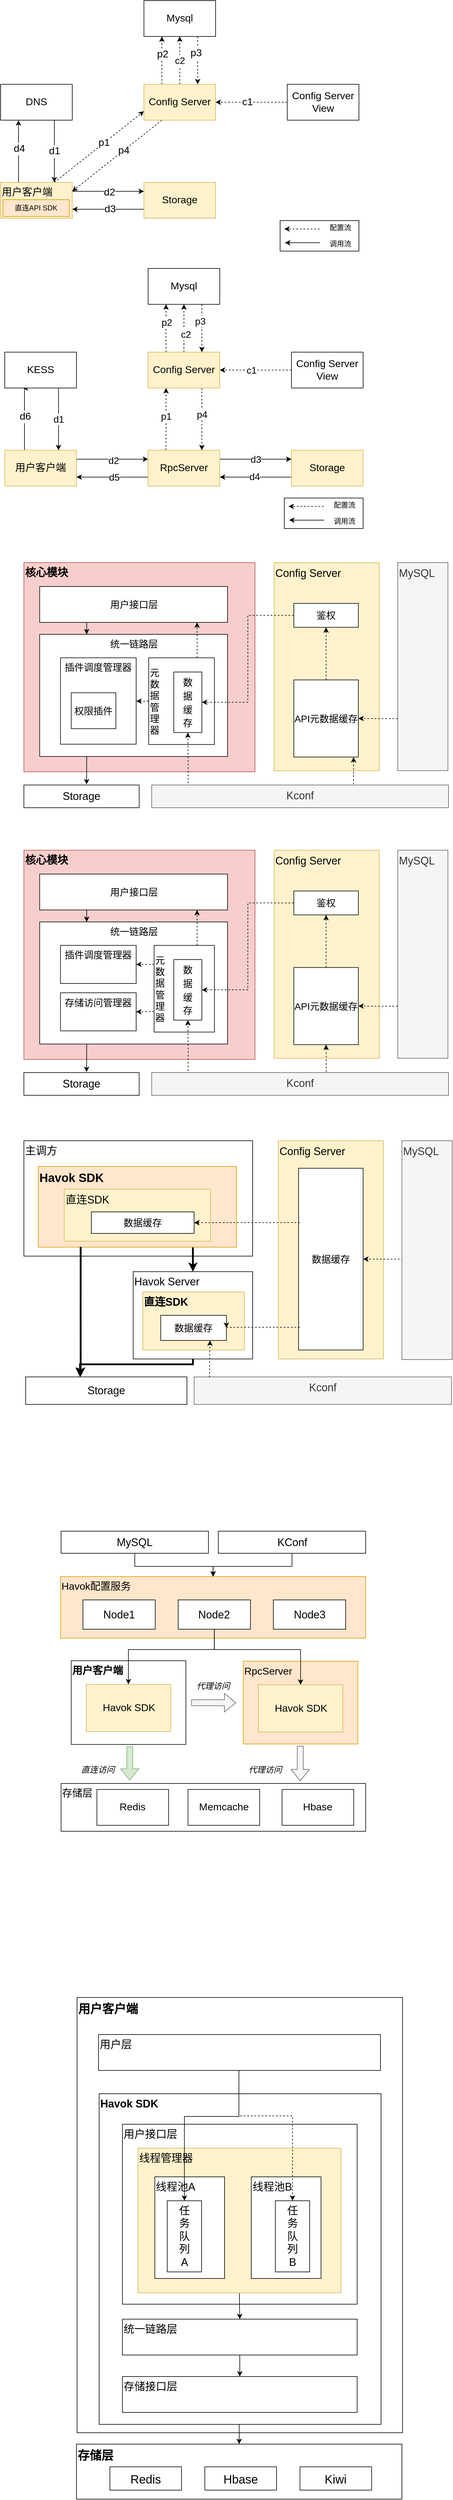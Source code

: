 <mxfile version="17.4.6" type="github">
  <diagram id="6a731a19-8d31-9384-78a2-239565b7b9f0" name="Page-1">
    <mxGraphModel dx="1527" dy="905" grid="0" gridSize="10" guides="1" tooltips="1" connect="1" arrows="1" fold="1" page="1" pageScale="1" pageWidth="1169" pageHeight="827" background="none" math="0" shadow="0">
      <root>
        <mxCell id="0" />
        <mxCell id="1" parent="0" />
        <mxCell id="6o36U2D6VR-3sPyrgqZQ-185" value="用户客户端" style="rounded=0;whiteSpace=wrap;html=1;fontSize=20;verticalAlign=top;fontStyle=1;align=left;" vertex="1" parent="1">
          <mxGeometry x="134" y="3347" width="545" height="728" as="geometry" />
        </mxCell>
        <mxCell id="6o36U2D6VR-3sPyrgqZQ-184" style="edgeStyle=orthogonalEdgeStyle;rounded=0;orthogonalLoop=1;jettySize=auto;html=1;exitX=0.5;exitY=1;exitDx=0;exitDy=0;entryX=0.5;entryY=0;entryDx=0;entryDy=0;fontSize=18;strokeWidth=1;" edge="1" parent="1" source="6o36U2D6VR-3sPyrgqZQ-182" target="6o36U2D6VR-3sPyrgqZQ-183">
          <mxGeometry relative="1" as="geometry" />
        </mxCell>
        <mxCell id="6o36U2D6VR-3sPyrgqZQ-182" value="&lt;b&gt;Havok SDK&lt;/b&gt;" style="rounded=0;whiteSpace=wrap;html=1;fontSize=18;verticalAlign=top;align=left;" vertex="1" parent="1">
          <mxGeometry x="171" y="3508" width="472" height="553" as="geometry" />
        </mxCell>
        <mxCell id="6o36U2D6VR-3sPyrgqZQ-162" value="用户接口层" style="rounded=0;whiteSpace=wrap;html=1;fontSize=18;verticalAlign=top;align=left;" vertex="1" parent="1">
          <mxGeometry x="210" y="3559" width="393" height="301" as="geometry" />
        </mxCell>
        <mxCell id="6o36U2D6VR-3sPyrgqZQ-83" value="主调方" style="rounded=0;whiteSpace=wrap;html=1;fontSize=18;align=left;verticalAlign=top;" vertex="1" parent="1">
          <mxGeometry x="45" y="1914" width="383" height="193" as="geometry" />
        </mxCell>
        <mxCell id="ny1TaBV2R8IBMffitDcm-5" value="" style="rounded=0;whiteSpace=wrap;html=1;" parent="1" vertex="1">
          <mxGeometry x="481" y="839" width="132" height="51" as="geometry" />
        </mxCell>
        <mxCell id="wBIS5orwxucfIh2n_rTm-1786" style="edgeStyle=orthogonalEdgeStyle;rounded=0;orthogonalLoop=1;jettySize=auto;html=1;exitX=0.25;exitY=0;exitDx=0;exitDy=0;entryX=0.25;entryY=1;entryDx=0;entryDy=0;fontSize=17;" parent="1" source="wBIS5orwxucfIh2n_rTm-1779" target="wBIS5orwxucfIh2n_rTm-1780" edge="1">
          <mxGeometry relative="1" as="geometry" />
        </mxCell>
        <mxCell id="wBIS5orwxucfIh2n_rTm-1798" value="d4" style="edgeLabel;html=1;align=center;verticalAlign=middle;resizable=0;points=[];fontSize=17;" parent="wBIS5orwxucfIh2n_rTm-1786" vertex="1" connectable="0">
          <mxGeometry x="0.077" y="-1" relative="1" as="geometry">
            <mxPoint as="offset" />
          </mxGeometry>
        </mxCell>
        <mxCell id="wBIS5orwxucfIh2n_rTm-1788" style="edgeStyle=orthogonalEdgeStyle;rounded=0;orthogonalLoop=1;jettySize=auto;html=1;exitX=1;exitY=0.25;exitDx=0;exitDy=0;entryX=0;entryY=0.25;entryDx=0;entryDy=0;fontSize=17;" parent="1" source="wBIS5orwxucfIh2n_rTm-1779" target="wBIS5orwxucfIh2n_rTm-1782" edge="1">
          <mxGeometry relative="1" as="geometry" />
        </mxCell>
        <mxCell id="wBIS5orwxucfIh2n_rTm-1804" value="d2" style="edgeLabel;html=1;align=center;verticalAlign=middle;resizable=0;points=[];fontSize=17;" parent="wBIS5orwxucfIh2n_rTm-1788" vertex="1" connectable="0">
          <mxGeometry x="0.033" y="-2" relative="1" as="geometry">
            <mxPoint as="offset" />
          </mxGeometry>
        </mxCell>
        <mxCell id="wBIS5orwxucfIh2n_rTm-1790" style="rounded=0;orthogonalLoop=1;jettySize=auto;html=1;exitX=0.75;exitY=0;exitDx=0;exitDy=0;entryX=0;entryY=0.75;entryDx=0;entryDy=0;fontSize=17;dashed=1;" parent="1" source="wBIS5orwxucfIh2n_rTm-1779" target="wBIS5orwxucfIh2n_rTm-1781" edge="1">
          <mxGeometry relative="1" as="geometry" />
        </mxCell>
        <mxCell id="wBIS5orwxucfIh2n_rTm-1799" value="p1" style="edgeLabel;html=1;align=center;verticalAlign=middle;resizable=0;points=[];fontSize=17;" parent="wBIS5orwxucfIh2n_rTm-1790" vertex="1" connectable="0">
          <mxGeometry x="0.108" relative="1" as="geometry">
            <mxPoint as="offset" />
          </mxGeometry>
        </mxCell>
        <mxCell id="wBIS5orwxucfIh2n_rTm-1779" value="用户客户端" style="rounded=0;whiteSpace=wrap;html=1;fontSize=17;fillColor=#fff2cc;strokeColor=#d6b656;verticalAlign=top;align=left;" parent="1" vertex="1">
          <mxGeometry x="6" y="311" width="120" height="60" as="geometry" />
        </mxCell>
        <mxCell id="wBIS5orwxucfIh2n_rTm-1793" value="d1" style="edgeStyle=none;rounded=0;orthogonalLoop=1;jettySize=auto;html=1;exitX=0.75;exitY=1;exitDx=0;exitDy=0;entryX=0.75;entryY=0;entryDx=0;entryDy=0;fontSize=17;" parent="1" source="wBIS5orwxucfIh2n_rTm-1780" target="wBIS5orwxucfIh2n_rTm-1779" edge="1">
          <mxGeometry relative="1" as="geometry" />
        </mxCell>
        <mxCell id="wBIS5orwxucfIh2n_rTm-1780" value="DNS" style="rounded=0;whiteSpace=wrap;html=1;fontSize=17;" parent="1" vertex="1">
          <mxGeometry x="6" y="147" width="120" height="60" as="geometry" />
        </mxCell>
        <mxCell id="wBIS5orwxucfIh2n_rTm-1791" style="edgeStyle=none;rounded=0;orthogonalLoop=1;jettySize=auto;html=1;exitX=0.25;exitY=1;exitDx=0;exitDy=0;entryX=1;entryY=0.25;entryDx=0;entryDy=0;fontSize=17;dashed=1;" parent="1" source="wBIS5orwxucfIh2n_rTm-1781" target="wBIS5orwxucfIh2n_rTm-1779" edge="1">
          <mxGeometry relative="1" as="geometry" />
        </mxCell>
        <mxCell id="wBIS5orwxucfIh2n_rTm-1803" value="p4" style="edgeLabel;html=1;align=center;verticalAlign=middle;resizable=0;points=[];fontSize=17;" parent="wBIS5orwxucfIh2n_rTm-1791" vertex="1" connectable="0">
          <mxGeometry x="-0.137" relative="1" as="geometry">
            <mxPoint y="-1" as="offset" />
          </mxGeometry>
        </mxCell>
        <mxCell id="wBIS5orwxucfIh2n_rTm-1794" style="edgeStyle=none;rounded=0;orthogonalLoop=1;jettySize=auto;html=1;exitX=0.25;exitY=0;exitDx=0;exitDy=0;entryX=0.25;entryY=1;entryDx=0;entryDy=0;fontSize=17;dashed=1;" parent="1" source="wBIS5orwxucfIh2n_rTm-1781" target="wBIS5orwxucfIh2n_rTm-1784" edge="1">
          <mxGeometry relative="1" as="geometry" />
        </mxCell>
        <mxCell id="wBIS5orwxucfIh2n_rTm-1801" value="p2" style="edgeLabel;html=1;align=center;verticalAlign=middle;resizable=0;points=[];fontSize=17;" parent="wBIS5orwxucfIh2n_rTm-1794" vertex="1" connectable="0">
          <mxGeometry x="0.25" y="-1" relative="1" as="geometry">
            <mxPoint as="offset" />
          </mxGeometry>
        </mxCell>
        <mxCell id="ny1TaBV2R8IBMffitDcm-15" value="c2" style="edgeStyle=orthogonalEdgeStyle;rounded=0;orthogonalLoop=1;jettySize=auto;html=1;entryX=0.5;entryY=1;entryDx=0;entryDy=0;dashed=1;fontSize=16;strokeColor=#000000;" parent="1" source="wBIS5orwxucfIh2n_rTm-1781" target="wBIS5orwxucfIh2n_rTm-1784" edge="1">
          <mxGeometry relative="1" as="geometry">
            <Array as="points">
              <mxPoint x="306" y="99" />
              <mxPoint x="306" y="99" />
            </Array>
          </mxGeometry>
        </mxCell>
        <mxCell id="wBIS5orwxucfIh2n_rTm-1781" value="Config Server" style="rounded=0;whiteSpace=wrap;html=1;fontSize=17;fillColor=#fff2cc;strokeColor=#d6b656;" parent="1" vertex="1">
          <mxGeometry x="246" y="147" width="120" height="60" as="geometry" />
        </mxCell>
        <mxCell id="wBIS5orwxucfIh2n_rTm-1789" style="edgeStyle=orthogonalEdgeStyle;rounded=0;orthogonalLoop=1;jettySize=auto;html=1;exitX=0;exitY=0.75;exitDx=0;exitDy=0;entryX=1;entryY=0.75;entryDx=0;entryDy=0;fontSize=17;" parent="1" source="wBIS5orwxucfIh2n_rTm-1782" target="wBIS5orwxucfIh2n_rTm-1779" edge="1">
          <mxGeometry relative="1" as="geometry" />
        </mxCell>
        <mxCell id="wBIS5orwxucfIh2n_rTm-1805" value="d3" style="edgeLabel;html=1;align=center;verticalAlign=middle;resizable=0;points=[];fontSize=17;" parent="wBIS5orwxucfIh2n_rTm-1789" vertex="1" connectable="0">
          <mxGeometry x="-0.05" relative="1" as="geometry">
            <mxPoint as="offset" />
          </mxGeometry>
        </mxCell>
        <mxCell id="wBIS5orwxucfIh2n_rTm-1782" value="Storage" style="rounded=0;whiteSpace=wrap;html=1;fontSize=17;fillColor=#fff2cc;strokeColor=#d6b656;" parent="1" vertex="1">
          <mxGeometry x="246" y="311" width="120" height="60" as="geometry" />
        </mxCell>
        <mxCell id="wBIS5orwxucfIh2n_rTm-1797" style="edgeStyle=none;rounded=0;orthogonalLoop=1;jettySize=auto;html=1;exitX=0;exitY=0.5;exitDx=0;exitDy=0;entryX=1;entryY=0.5;entryDx=0;entryDy=0;fontSize=17;dashed=1;" parent="1" source="wBIS5orwxucfIh2n_rTm-1783" target="wBIS5orwxucfIh2n_rTm-1781" edge="1">
          <mxGeometry relative="1" as="geometry" />
        </mxCell>
        <mxCell id="wBIS5orwxucfIh2n_rTm-1807" value="c1" style="edgeLabel;html=1;align=center;verticalAlign=middle;resizable=0;points=[];fontSize=17;" parent="wBIS5orwxucfIh2n_rTm-1797" vertex="1" connectable="0">
          <mxGeometry x="0.117" relative="1" as="geometry">
            <mxPoint as="offset" />
          </mxGeometry>
        </mxCell>
        <mxCell id="wBIS5orwxucfIh2n_rTm-1783" value="Config Server View" style="rounded=0;whiteSpace=wrap;html=1;fontSize=17;" parent="1" vertex="1">
          <mxGeometry x="486" y="147" width="120" height="60" as="geometry" />
        </mxCell>
        <mxCell id="wBIS5orwxucfIh2n_rTm-1795" style="edgeStyle=none;rounded=0;orthogonalLoop=1;jettySize=auto;html=1;exitX=0.75;exitY=1;exitDx=0;exitDy=0;entryX=0.75;entryY=0;entryDx=0;entryDy=0;fontSize=17;dashed=1;" parent="1" source="wBIS5orwxucfIh2n_rTm-1784" target="wBIS5orwxucfIh2n_rTm-1781" edge="1">
          <mxGeometry relative="1" as="geometry" />
        </mxCell>
        <mxCell id="wBIS5orwxucfIh2n_rTm-1802" value="p3" style="edgeLabel;html=1;align=center;verticalAlign=middle;resizable=0;points=[];fontSize=17;" parent="wBIS5orwxucfIh2n_rTm-1795" vertex="1" connectable="0">
          <mxGeometry x="-0.3" y="-3" relative="1" as="geometry">
            <mxPoint as="offset" />
          </mxGeometry>
        </mxCell>
        <mxCell id="wBIS5orwxucfIh2n_rTm-1784" value="Mysql" style="rounded=0;whiteSpace=wrap;html=1;fontSize=17;" parent="1" vertex="1">
          <mxGeometry x="246" y="7" width="120" height="60" as="geometry" />
        </mxCell>
        <mxCell id="wBIS5orwxucfIh2n_rTm-1808" style="edgeStyle=orthogonalEdgeStyle;rounded=0;orthogonalLoop=1;jettySize=auto;html=1;exitX=0.25;exitY=0;exitDx=0;exitDy=0;entryX=0.25;entryY=1;entryDx=0;entryDy=0;fontSize=17;" parent="1" source="wBIS5orwxucfIh2n_rTm-1814" target="wBIS5orwxucfIh2n_rTm-1816" edge="1">
          <mxGeometry relative="1" as="geometry">
            <Array as="points">
              <mxPoint x="46" y="759" />
              <mxPoint x="46" y="655" />
            </Array>
          </mxGeometry>
        </mxCell>
        <mxCell id="wBIS5orwxucfIh2n_rTm-1809" value="d6" style="edgeLabel;html=1;align=center;verticalAlign=middle;resizable=0;points=[];fontSize=17;" parent="wBIS5orwxucfIh2n_rTm-1808" vertex="1" connectable="0">
          <mxGeometry x="0.077" y="-1" relative="1" as="geometry">
            <mxPoint as="offset" />
          </mxGeometry>
        </mxCell>
        <mxCell id="wBIS5orwxucfIh2n_rTm-1810" style="edgeStyle=orthogonalEdgeStyle;rounded=0;orthogonalLoop=1;jettySize=auto;html=1;exitX=1;exitY=0.25;exitDx=0;exitDy=0;entryX=0;entryY=0.25;entryDx=0;entryDy=0;fontSize=17;" parent="1" source="wBIS5orwxucfIh2n_rTm-1814" target="wBIS5orwxucfIh2n_rTm-1824" edge="1">
          <mxGeometry relative="1" as="geometry" />
        </mxCell>
        <mxCell id="wBIS5orwxucfIh2n_rTm-1811" value="d2" style="edgeLabel;html=1;align=center;verticalAlign=middle;resizable=0;points=[];fontSize=16;" parent="wBIS5orwxucfIh2n_rTm-1810" vertex="1" connectable="0">
          <mxGeometry x="0.033" y="-2" relative="1" as="geometry">
            <mxPoint as="offset" />
          </mxGeometry>
        </mxCell>
        <mxCell id="wBIS5orwxucfIh2n_rTm-1812" style="rounded=0;orthogonalLoop=1;jettySize=auto;html=1;exitX=0.25;exitY=0;exitDx=0;exitDy=0;entryX=0.25;entryY=1;entryDx=0;entryDy=0;fontSize=17;dashed=1;" parent="1" source="wBIS5orwxucfIh2n_rTm-1824" target="wBIS5orwxucfIh2n_rTm-1821" edge="1">
          <mxGeometry relative="1" as="geometry" />
        </mxCell>
        <mxCell id="wBIS5orwxucfIh2n_rTm-1813" value="p1" style="edgeLabel;html=1;align=center;verticalAlign=middle;resizable=0;points=[];fontSize=16;" parent="wBIS5orwxucfIh2n_rTm-1812" vertex="1" connectable="0">
          <mxGeometry x="0.108" relative="1" as="geometry">
            <mxPoint as="offset" />
          </mxGeometry>
        </mxCell>
        <mxCell id="wBIS5orwxucfIh2n_rTm-1814" value="用户客户端" style="rounded=0;whiteSpace=wrap;html=1;fontSize=17;fillColor=#fff2cc;strokeColor=#d6b656;" parent="1" vertex="1">
          <mxGeometry x="13" y="759" width="120" height="60" as="geometry" />
        </mxCell>
        <mxCell id="wBIS5orwxucfIh2n_rTm-1815" value="d1" style="edgeStyle=none;rounded=0;orthogonalLoop=1;jettySize=auto;html=1;exitX=0.75;exitY=1;exitDx=0;exitDy=0;entryX=0.75;entryY=0;entryDx=0;entryDy=0;fontSize=16;" parent="1" source="wBIS5orwxucfIh2n_rTm-1816" target="wBIS5orwxucfIh2n_rTm-1814" edge="1">
          <mxGeometry relative="1" as="geometry" />
        </mxCell>
        <mxCell id="wBIS5orwxucfIh2n_rTm-1816" value="KESS" style="rounded=0;whiteSpace=wrap;html=1;fontSize=17;" parent="1" vertex="1">
          <mxGeometry x="13" y="595" width="120" height="60" as="geometry" />
        </mxCell>
        <mxCell id="wBIS5orwxucfIh2n_rTm-1817" style="edgeStyle=none;rounded=0;orthogonalLoop=1;jettySize=auto;html=1;exitX=0.75;exitY=1;exitDx=0;exitDy=0;entryX=0.75;entryY=0;entryDx=0;entryDy=0;fontSize=17;dashed=1;" parent="1" source="wBIS5orwxucfIh2n_rTm-1821" target="wBIS5orwxucfIh2n_rTm-1824" edge="1">
          <mxGeometry relative="1" as="geometry" />
        </mxCell>
        <mxCell id="wBIS5orwxucfIh2n_rTm-1818" value="p4" style="edgeLabel;html=1;align=center;verticalAlign=middle;resizable=0;points=[];fontSize=16;" parent="wBIS5orwxucfIh2n_rTm-1817" vertex="1" connectable="0">
          <mxGeometry x="-0.137" relative="1" as="geometry">
            <mxPoint y="-1" as="offset" />
          </mxGeometry>
        </mxCell>
        <mxCell id="wBIS5orwxucfIh2n_rTm-1819" style="edgeStyle=none;rounded=0;orthogonalLoop=1;jettySize=auto;html=1;exitX=0.25;exitY=0;exitDx=0;exitDy=0;entryX=0.25;entryY=1;entryDx=0;entryDy=0;fontSize=17;fillColor=#0050ef;strokeColor=#000000;dashed=1;" parent="1" source="wBIS5orwxucfIh2n_rTm-1821" target="wBIS5orwxucfIh2n_rTm-1830" edge="1">
          <mxGeometry relative="1" as="geometry" />
        </mxCell>
        <mxCell id="wBIS5orwxucfIh2n_rTm-1820" value="p2" style="edgeLabel;html=1;align=center;verticalAlign=middle;resizable=0;points=[];fontSize=16;" parent="wBIS5orwxucfIh2n_rTm-1819" vertex="1" connectable="0">
          <mxGeometry x="0.25" y="-1" relative="1" as="geometry">
            <mxPoint as="offset" />
          </mxGeometry>
        </mxCell>
        <mxCell id="ny1TaBV2R8IBMffitDcm-13" style="edgeStyle=orthogonalEdgeStyle;rounded=0;orthogonalLoop=1;jettySize=auto;html=1;entryX=0.5;entryY=1;entryDx=0;entryDy=0;dashed=1;fontSize=16;strokeColor=#000000;" parent="1" source="wBIS5orwxucfIh2n_rTm-1821" target="wBIS5orwxucfIh2n_rTm-1830" edge="1">
          <mxGeometry relative="1" as="geometry" />
        </mxCell>
        <mxCell id="ny1TaBV2R8IBMffitDcm-14" value="c2" style="edgeLabel;html=1;align=center;verticalAlign=middle;resizable=0;points=[];fontSize=16;" parent="ny1TaBV2R8IBMffitDcm-13" vertex="1" connectable="0">
          <mxGeometry x="-0.212" y="-3" relative="1" as="geometry">
            <mxPoint y="1" as="offset" />
          </mxGeometry>
        </mxCell>
        <mxCell id="wBIS5orwxucfIh2n_rTm-1821" value="Config Server" style="rounded=0;whiteSpace=wrap;html=1;fontSize=17;fillColor=#fff2cc;strokeColor=#d6b656;" parent="1" vertex="1">
          <mxGeometry x="253" y="595" width="120" height="60" as="geometry" />
        </mxCell>
        <mxCell id="wBIS5orwxucfIh2n_rTm-1822" style="edgeStyle=orthogonalEdgeStyle;rounded=0;orthogonalLoop=1;jettySize=auto;html=1;exitX=0;exitY=0.75;exitDx=0;exitDy=0;entryX=1;entryY=0.75;entryDx=0;entryDy=0;fontSize=17;" parent="1" source="wBIS5orwxucfIh2n_rTm-1824" target="wBIS5orwxucfIh2n_rTm-1814" edge="1">
          <mxGeometry relative="1" as="geometry" />
        </mxCell>
        <mxCell id="wBIS5orwxucfIh2n_rTm-1823" value="d5" style="edgeLabel;html=1;align=center;verticalAlign=middle;resizable=0;points=[];fontSize=16;" parent="wBIS5orwxucfIh2n_rTm-1822" vertex="1" connectable="0">
          <mxGeometry x="-0.05" relative="1" as="geometry">
            <mxPoint as="offset" />
          </mxGeometry>
        </mxCell>
        <mxCell id="wBIS5orwxucfIh2n_rTm-1832" value="d3" style="edgeStyle=none;rounded=0;orthogonalLoop=1;jettySize=auto;html=1;exitX=1;exitY=0.25;exitDx=0;exitDy=0;entryX=0;entryY=0.25;entryDx=0;entryDy=0;fontSize=16;" parent="1" source="wBIS5orwxucfIh2n_rTm-1824" target="wBIS5orwxucfIh2n_rTm-1831" edge="1">
          <mxGeometry relative="1" as="geometry" />
        </mxCell>
        <mxCell id="wBIS5orwxucfIh2n_rTm-1824" value="RpcServer" style="rounded=0;whiteSpace=wrap;html=1;fontSize=17;fillColor=#fff2cc;strokeColor=#d6b656;" parent="1" vertex="1">
          <mxGeometry x="253" y="759" width="120" height="60" as="geometry" />
        </mxCell>
        <mxCell id="wBIS5orwxucfIh2n_rTm-1825" style="edgeStyle=none;rounded=0;orthogonalLoop=1;jettySize=auto;html=1;exitX=0;exitY=0.5;exitDx=0;exitDy=0;entryX=1;entryY=0.5;entryDx=0;entryDy=0;fontSize=17;dashed=1;" parent="1" source="wBIS5orwxucfIh2n_rTm-1827" target="wBIS5orwxucfIh2n_rTm-1821" edge="1">
          <mxGeometry relative="1" as="geometry" />
        </mxCell>
        <mxCell id="wBIS5orwxucfIh2n_rTm-1826" value="c1" style="edgeLabel;html=1;align=center;verticalAlign=middle;resizable=0;points=[];fontSize=16;" parent="wBIS5orwxucfIh2n_rTm-1825" vertex="1" connectable="0">
          <mxGeometry x="0.117" relative="1" as="geometry">
            <mxPoint as="offset" />
          </mxGeometry>
        </mxCell>
        <mxCell id="wBIS5orwxucfIh2n_rTm-1827" value="Config Server View" style="rounded=0;whiteSpace=wrap;html=1;fontSize=17;" parent="1" vertex="1">
          <mxGeometry x="493" y="595" width="120" height="60" as="geometry" />
        </mxCell>
        <mxCell id="wBIS5orwxucfIh2n_rTm-1828" style="edgeStyle=none;rounded=0;orthogonalLoop=1;jettySize=auto;html=1;exitX=0.75;exitY=1;exitDx=0;exitDy=0;entryX=0.75;entryY=0;entryDx=0;entryDy=0;fontSize=17;dashed=1;" parent="1" source="wBIS5orwxucfIh2n_rTm-1830" target="wBIS5orwxucfIh2n_rTm-1821" edge="1">
          <mxGeometry relative="1" as="geometry" />
        </mxCell>
        <mxCell id="wBIS5orwxucfIh2n_rTm-1829" value="p3" style="edgeLabel;html=1;align=center;verticalAlign=middle;resizable=0;points=[];fontSize=16;" parent="wBIS5orwxucfIh2n_rTm-1828" vertex="1" connectable="0">
          <mxGeometry x="-0.3" y="-3" relative="1" as="geometry">
            <mxPoint as="offset" />
          </mxGeometry>
        </mxCell>
        <mxCell id="wBIS5orwxucfIh2n_rTm-1830" value="Mysql" style="rounded=0;whiteSpace=wrap;html=1;fontSize=17;" parent="1" vertex="1">
          <mxGeometry x="253" y="455" width="120" height="60" as="geometry" />
        </mxCell>
        <mxCell id="wBIS5orwxucfIh2n_rTm-1833" style="edgeStyle=none;rounded=0;orthogonalLoop=1;jettySize=auto;html=1;exitX=0;exitY=0.75;exitDx=0;exitDy=0;entryX=1;entryY=0.75;entryDx=0;entryDy=0;fontSize=17;" parent="1" source="wBIS5orwxucfIh2n_rTm-1831" target="wBIS5orwxucfIh2n_rTm-1824" edge="1">
          <mxGeometry relative="1" as="geometry" />
        </mxCell>
        <mxCell id="ny1TaBV2R8IBMffitDcm-11" value="4" style="edgeLabel;html=1;align=center;verticalAlign=middle;resizable=0;points=[];" parent="wBIS5orwxucfIh2n_rTm-1833" vertex="1" connectable="0">
          <mxGeometry x="-0.017" y="-1" relative="1" as="geometry">
            <mxPoint as="offset" />
          </mxGeometry>
        </mxCell>
        <mxCell id="ny1TaBV2R8IBMffitDcm-12" value="&lt;font style=&quot;font-size: 16px&quot;&gt;d4&lt;/font&gt;" style="edgeLabel;html=1;align=center;verticalAlign=middle;resizable=0;points=[];" parent="wBIS5orwxucfIh2n_rTm-1833" vertex="1" connectable="0">
          <mxGeometry x="0.033" y="-1" relative="1" as="geometry">
            <mxPoint as="offset" />
          </mxGeometry>
        </mxCell>
        <mxCell id="wBIS5orwxucfIh2n_rTm-1831" value="Storage" style="rounded=0;whiteSpace=wrap;html=1;fontSize=17;fillColor=#fff2cc;strokeColor=#d6b656;" parent="1" vertex="1">
          <mxGeometry x="493" y="759" width="120" height="60" as="geometry" />
        </mxCell>
        <mxCell id="2zhPAoutdUb0682FN-6X-1" value="直连API SDK" style="rounded=0;whiteSpace=wrap;html=1;fillColor=#ffe6cc;strokeColor=#d79b00;" parent="1" vertex="1">
          <mxGeometry x="10" y="340" width="111" height="28" as="geometry" />
        </mxCell>
        <mxCell id="ny1TaBV2R8IBMffitDcm-1" value="" style="endArrow=classic;html=1;rounded=0;dashed=1;strokeColor=#000000;" parent="1" edge="1">
          <mxGeometry width="50" height="50" relative="1" as="geometry">
            <mxPoint x="547" y="853" as="sourcePoint" />
            <mxPoint x="488" y="853" as="targetPoint" />
          </mxGeometry>
        </mxCell>
        <mxCell id="ny1TaBV2R8IBMffitDcm-2" value="" style="endArrow=classic;html=1;rounded=0;strokeColor=#000000;" parent="1" edge="1">
          <mxGeometry width="50" height="50" relative="1" as="geometry">
            <mxPoint x="548" y="876" as="sourcePoint" />
            <mxPoint x="489" y="876" as="targetPoint" />
          </mxGeometry>
        </mxCell>
        <mxCell id="ny1TaBV2R8IBMffitDcm-3" value="配置流" style="text;html=1;strokeColor=none;fillColor=none;align=center;verticalAlign=middle;whiteSpace=wrap;rounded=0;" parent="1" vertex="1">
          <mxGeometry x="552" y="836" width="60" height="30" as="geometry" />
        </mxCell>
        <mxCell id="ny1TaBV2R8IBMffitDcm-4" value="调用流" style="text;html=1;strokeColor=none;fillColor=none;align=center;verticalAlign=middle;whiteSpace=wrap;rounded=0;" parent="1" vertex="1">
          <mxGeometry x="552" y="863" width="60" height="30" as="geometry" />
        </mxCell>
        <mxCell id="ny1TaBV2R8IBMffitDcm-6" value="" style="rounded=0;whiteSpace=wrap;html=1;" parent="1" vertex="1">
          <mxGeometry x="474" y="375" width="132" height="51" as="geometry" />
        </mxCell>
        <mxCell id="ny1TaBV2R8IBMffitDcm-7" value="" style="endArrow=classic;html=1;rounded=0;dashed=1;strokeColor=#000000;" parent="1" edge="1">
          <mxGeometry width="50" height="50" relative="1" as="geometry">
            <mxPoint x="540" y="389" as="sourcePoint" />
            <mxPoint x="481" y="389" as="targetPoint" />
          </mxGeometry>
        </mxCell>
        <mxCell id="ny1TaBV2R8IBMffitDcm-8" value="" style="endArrow=classic;html=1;rounded=0;strokeColor=#000000;" parent="1" edge="1">
          <mxGeometry width="50" height="50" relative="1" as="geometry">
            <mxPoint x="541" y="412" as="sourcePoint" />
            <mxPoint x="482" y="412" as="targetPoint" />
          </mxGeometry>
        </mxCell>
        <mxCell id="ny1TaBV2R8IBMffitDcm-9" value="配置流" style="text;html=1;strokeColor=none;fillColor=none;align=center;verticalAlign=middle;whiteSpace=wrap;rounded=0;" parent="1" vertex="1">
          <mxGeometry x="545" y="372" width="60" height="30" as="geometry" />
        </mxCell>
        <mxCell id="ny1TaBV2R8IBMffitDcm-10" value="调用流" style="text;html=1;strokeColor=none;fillColor=none;align=center;verticalAlign=middle;whiteSpace=wrap;rounded=0;" parent="1" vertex="1">
          <mxGeometry x="545" y="399" width="60" height="30" as="geometry" />
        </mxCell>
        <mxCell id="6o36U2D6VR-3sPyrgqZQ-1" value="&lt;font style=&quot;font-size: 18px&quot;&gt;Config Server&lt;/font&gt;" style="rounded=0;whiteSpace=wrap;html=1;fontSize=19;verticalAlign=top;fillColor=#fff2cc;strokeColor=#d6b656;align=left;" vertex="1" parent="1">
          <mxGeometry x="464" y="947" width="176" height="348.25" as="geometry" />
        </mxCell>
        <mxCell id="6o36U2D6VR-3sPyrgqZQ-2" value="&lt;font style=&quot;font-size: 16px&quot;&gt;鉴权&lt;/font&gt;" style="rounded=0;whiteSpace=wrap;html=1;fontSize=19;" vertex="1" parent="1">
          <mxGeometry x="497" y="1015.25" width="108" height="40" as="geometry" />
        </mxCell>
        <mxCell id="6o36U2D6VR-3sPyrgqZQ-3" style="edgeStyle=orthogonalEdgeStyle;rounded=0;orthogonalLoop=1;jettySize=auto;html=1;fontSize=18;startArrow=none;startFill=0;endArrow=classic;endFill=1;dashed=1;" edge="1" parent="1" source="6o36U2D6VR-3sPyrgqZQ-4" target="6o36U2D6VR-3sPyrgqZQ-2">
          <mxGeometry relative="1" as="geometry" />
        </mxCell>
        <mxCell id="6o36U2D6VR-3sPyrgqZQ-4" value="&lt;span style=&quot;font-size: 16px&quot;&gt;API元数据缓存&lt;/span&gt;" style="rounded=0;whiteSpace=wrap;html=1;fontSize=19;" vertex="1" parent="1">
          <mxGeometry x="497" y="1143.25" width="108" height="129" as="geometry" />
        </mxCell>
        <mxCell id="6o36U2D6VR-3sPyrgqZQ-5" value="核心模块" style="rounded=0;whiteSpace=wrap;html=1;verticalAlign=top;align=left;fontSize=18;fontStyle=1;fillColor=#f8cecc;strokeColor=#b85450;" vertex="1" parent="1">
          <mxGeometry x="45" y="947" width="387" height="350" as="geometry" />
        </mxCell>
        <mxCell id="6o36U2D6VR-3sPyrgqZQ-30" style="edgeStyle=orthogonalEdgeStyle;rounded=0;orthogonalLoop=1;jettySize=auto;html=1;exitX=0.25;exitY=1;exitDx=0;exitDy=0;entryX=0.544;entryY=-0.026;entryDx=0;entryDy=0;entryPerimeter=0;fontSize=18;" edge="1" parent="1" source="6o36U2D6VR-3sPyrgqZQ-6" target="6o36U2D6VR-3sPyrgqZQ-25">
          <mxGeometry relative="1" as="geometry" />
        </mxCell>
        <mxCell id="6o36U2D6VR-3sPyrgqZQ-6" value="统一链路层" style="rounded=0;whiteSpace=wrap;html=1;verticalAlign=top;fontSize=16;" vertex="1" parent="1">
          <mxGeometry x="71.5" y="1067" width="314.5" height="204.25" as="geometry" />
        </mxCell>
        <mxCell id="6o36U2D6VR-3sPyrgqZQ-27" style="edgeStyle=orthogonalEdgeStyle;rounded=0;orthogonalLoop=1;jettySize=auto;html=1;exitX=0.25;exitY=1;exitDx=0;exitDy=0;entryX=0.25;entryY=0;entryDx=0;entryDy=0;" edge="1" parent="1" source="6o36U2D6VR-3sPyrgqZQ-7" target="6o36U2D6VR-3sPyrgqZQ-6">
          <mxGeometry relative="1" as="geometry" />
        </mxCell>
        <mxCell id="6o36U2D6VR-3sPyrgqZQ-7" value="用户接口层" style="rounded=0;whiteSpace=wrap;html=1;fontSize=16;" vertex="1" parent="1">
          <mxGeometry x="71.5" y="987" width="314.5" height="60" as="geometry" />
        </mxCell>
        <mxCell id="6o36U2D6VR-3sPyrgqZQ-8" style="edgeStyle=orthogonalEdgeStyle;rounded=0;orthogonalLoop=1;jettySize=auto;html=1;fontSize=16;startArrow=none;startFill=0;endArrow=classic;endFill=1;dashed=1;" edge="1" parent="1" source="6o36U2D6VR-3sPyrgqZQ-9" target="6o36U2D6VR-3sPyrgqZQ-7">
          <mxGeometry relative="1" as="geometry">
            <Array as="points">
              <mxPoint x="335" y="1064.25" />
              <mxPoint x="335" y="1064.25" />
            </Array>
          </mxGeometry>
        </mxCell>
        <mxCell id="6o36U2D6VR-3sPyrgqZQ-24" style="edgeStyle=orthogonalEdgeStyle;rounded=0;orthogonalLoop=1;jettySize=auto;html=1;exitX=0;exitY=0.5;exitDx=0;exitDy=0;entryX=1;entryY=0.5;entryDx=0;entryDy=0;dashed=1;" edge="1" parent="1" source="6o36U2D6VR-3sPyrgqZQ-9" target="6o36U2D6VR-3sPyrgqZQ-10">
          <mxGeometry relative="1" as="geometry" />
        </mxCell>
        <mxCell id="6o36U2D6VR-3sPyrgqZQ-9" value="&lt;font style=&quot;font-size: 16px;&quot;&gt;元&lt;br style=&quot;font-size: 16px;&quot;&gt;数&lt;br style=&quot;font-size: 16px;&quot;&gt;据&lt;br style=&quot;font-size: 16px;&quot;&gt;管&lt;br style=&quot;font-size: 16px;&quot;&gt;理&lt;br style=&quot;font-size: 16px;&quot;&gt;器&lt;/font&gt;" style="rounded=0;whiteSpace=wrap;html=1;fontSize=16;align=left;" vertex="1" parent="1">
          <mxGeometry x="254" y="1106.25" width="110" height="145" as="geometry" />
        </mxCell>
        <mxCell id="6o36U2D6VR-3sPyrgqZQ-10" value="&lt;font style=&quot;font-size: 16px;&quot;&gt;插件调度管理器&lt;/font&gt;" style="rounded=0;whiteSpace=wrap;html=1;fontSize=16;verticalAlign=top;" vertex="1" parent="1">
          <mxGeometry x="106.25" y="1106.25" width="126.75" height="144.5" as="geometry" />
        </mxCell>
        <mxCell id="6o36U2D6VR-3sPyrgqZQ-11" value="&lt;font style=&quot;font-size: 16px;&quot;&gt;权限插件&lt;/font&gt;" style="rounded=0;whiteSpace=wrap;html=1;fontSize=16;" vertex="1" parent="1">
          <mxGeometry x="124.25" y="1164.75" width="74.75" height="60" as="geometry" />
        </mxCell>
        <mxCell id="6o36U2D6VR-3sPyrgqZQ-16" style="edgeStyle=orthogonalEdgeStyle;rounded=0;orthogonalLoop=1;jettySize=auto;html=1;exitX=0;exitY=0.75;exitDx=0;exitDy=0;entryX=1;entryY=0.5;entryDx=0;entryDy=0;dashed=1;" edge="1" parent="1" source="6o36U2D6VR-3sPyrgqZQ-15" target="6o36U2D6VR-3sPyrgqZQ-4">
          <mxGeometry relative="1" as="geometry" />
        </mxCell>
        <mxCell id="6o36U2D6VR-3sPyrgqZQ-15" value="&lt;span style=&quot;font-size: 18px&quot;&gt;MySQL&lt;/span&gt;" style="rounded=0;whiteSpace=wrap;html=1;fontSize=19;verticalAlign=top;fillColor=#f5f5f5;strokeColor=#666666;fontColor=#333333;align=left;" vertex="1" parent="1">
          <mxGeometry x="671" y="947" width="84" height="348" as="geometry" />
        </mxCell>
        <mxCell id="6o36U2D6VR-3sPyrgqZQ-21" style="edgeStyle=orthogonalEdgeStyle;rounded=0;orthogonalLoop=1;jettySize=auto;html=1;exitX=0.08;exitY=0;exitDx=0;exitDy=0;dashed=1;exitPerimeter=0;entryX=0.5;entryY=1;entryDx=0;entryDy=0;" edge="1" parent="1" source="6o36U2D6VR-3sPyrgqZQ-18" target="6o36U2D6VR-3sPyrgqZQ-23">
          <mxGeometry relative="1" as="geometry">
            <Array as="points">
              <mxPoint x="320" y="1319" />
              <mxPoint x="320" y="1275" />
            </Array>
          </mxGeometry>
        </mxCell>
        <mxCell id="6o36U2D6VR-3sPyrgqZQ-22" style="edgeStyle=orthogonalEdgeStyle;rounded=0;orthogonalLoop=1;jettySize=auto;html=1;exitX=0.75;exitY=0;exitDx=0;exitDy=0;dashed=1;" edge="1" parent="1" source="6o36U2D6VR-3sPyrgqZQ-18" target="6o36U2D6VR-3sPyrgqZQ-4">
          <mxGeometry relative="1" as="geometry">
            <Array as="points">
              <mxPoint x="597" y="1337" />
            </Array>
          </mxGeometry>
        </mxCell>
        <mxCell id="6o36U2D6VR-3sPyrgqZQ-18" value="&lt;span style=&quot;font-size: 18px&quot;&gt;Kconf&lt;/span&gt;" style="rounded=0;whiteSpace=wrap;html=1;fontSize=19;verticalAlign=top;fillColor=#f5f5f5;strokeColor=#666666;fontColor=#333333;" vertex="1" parent="1">
          <mxGeometry x="259" y="1319" width="497" height="38" as="geometry" />
        </mxCell>
        <mxCell id="6o36U2D6VR-3sPyrgqZQ-23" value="&lt;span style=&quot;font-size: 16px&quot;&gt;数&lt;br&gt;据&lt;br&gt;缓&lt;br&gt;存&lt;/span&gt;" style="rounded=0;whiteSpace=wrap;html=1;fontSize=19;" vertex="1" parent="1">
          <mxGeometry x="296" y="1130" width="47" height="101.25" as="geometry" />
        </mxCell>
        <mxCell id="6o36U2D6VR-3sPyrgqZQ-25" value="&lt;font style=&quot;font-size: 18px&quot;&gt;Storage&lt;/font&gt;" style="rounded=0;whiteSpace=wrap;html=1;" vertex="1" parent="1">
          <mxGeometry x="45" y="1319" width="193" height="38" as="geometry" />
        </mxCell>
        <mxCell id="6o36U2D6VR-3sPyrgqZQ-31" style="edgeStyle=orthogonalEdgeStyle;rounded=0;orthogonalLoop=1;jettySize=auto;html=1;entryX=1;entryY=0.5;entryDx=0;entryDy=0;dashed=1;fontSize=18;" edge="1" parent="1" source="6o36U2D6VR-3sPyrgqZQ-2" target="6o36U2D6VR-3sPyrgqZQ-23">
          <mxGeometry relative="1" as="geometry" />
        </mxCell>
        <mxCell id="6o36U2D6VR-3sPyrgqZQ-32" value="&lt;font style=&quot;font-size: 18px&quot;&gt;Config Server&lt;/font&gt;" style="rounded=0;whiteSpace=wrap;html=1;fontSize=19;verticalAlign=top;fillColor=#fff2cc;strokeColor=#d6b656;align=left;" vertex="1" parent="1">
          <mxGeometry x="464" y="1428" width="176" height="348.25" as="geometry" />
        </mxCell>
        <mxCell id="6o36U2D6VR-3sPyrgqZQ-33" value="&lt;font style=&quot;font-size: 16px&quot;&gt;鉴权&lt;/font&gt;" style="rounded=0;whiteSpace=wrap;html=1;fontSize=19;" vertex="1" parent="1">
          <mxGeometry x="497" y="1496.25" width="108" height="40" as="geometry" />
        </mxCell>
        <mxCell id="6o36U2D6VR-3sPyrgqZQ-34" style="edgeStyle=orthogonalEdgeStyle;rounded=0;orthogonalLoop=1;jettySize=auto;html=1;fontSize=18;startArrow=none;startFill=0;endArrow=classic;endFill=1;dashed=1;" edge="1" parent="1" source="6o36U2D6VR-3sPyrgqZQ-35" target="6o36U2D6VR-3sPyrgqZQ-33">
          <mxGeometry relative="1" as="geometry" />
        </mxCell>
        <mxCell id="6o36U2D6VR-3sPyrgqZQ-35" value="&lt;span style=&quot;font-size: 16px&quot;&gt;API元数据缓存&lt;/span&gt;" style="rounded=0;whiteSpace=wrap;html=1;fontSize=19;" vertex="1" parent="1">
          <mxGeometry x="497" y="1624.25" width="108" height="129" as="geometry" />
        </mxCell>
        <mxCell id="6o36U2D6VR-3sPyrgqZQ-36" value="核心模块" style="rounded=0;whiteSpace=wrap;html=1;verticalAlign=top;align=left;fontSize=18;fontStyle=1;fillColor=#f8cecc;strokeColor=#b85450;" vertex="1" parent="1">
          <mxGeometry x="45" y="1428" width="387" height="350" as="geometry" />
        </mxCell>
        <mxCell id="6o36U2D6VR-3sPyrgqZQ-37" style="edgeStyle=orthogonalEdgeStyle;rounded=0;orthogonalLoop=1;jettySize=auto;html=1;exitX=0.25;exitY=1;exitDx=0;exitDy=0;entryX=0.544;entryY=-0.026;entryDx=0;entryDy=0;entryPerimeter=0;fontSize=18;" edge="1" parent="1" source="6o36U2D6VR-3sPyrgqZQ-38" target="6o36U2D6VR-3sPyrgqZQ-52">
          <mxGeometry relative="1" as="geometry" />
        </mxCell>
        <mxCell id="6o36U2D6VR-3sPyrgqZQ-38" value="统一链路层" style="rounded=0;whiteSpace=wrap;html=1;verticalAlign=top;fontSize=16;" vertex="1" parent="1">
          <mxGeometry x="71.5" y="1548" width="314.5" height="204.25" as="geometry" />
        </mxCell>
        <mxCell id="6o36U2D6VR-3sPyrgqZQ-39" style="edgeStyle=orthogonalEdgeStyle;rounded=0;orthogonalLoop=1;jettySize=auto;html=1;exitX=0.25;exitY=1;exitDx=0;exitDy=0;entryX=0.25;entryY=0;entryDx=0;entryDy=0;" edge="1" parent="1" source="6o36U2D6VR-3sPyrgqZQ-40" target="6o36U2D6VR-3sPyrgqZQ-38">
          <mxGeometry relative="1" as="geometry" />
        </mxCell>
        <mxCell id="6o36U2D6VR-3sPyrgqZQ-40" value="用户接口层" style="rounded=0;whiteSpace=wrap;html=1;fontSize=16;" vertex="1" parent="1">
          <mxGeometry x="71.5" y="1468" width="314.5" height="60" as="geometry" />
        </mxCell>
        <mxCell id="6o36U2D6VR-3sPyrgqZQ-41" style="edgeStyle=orthogonalEdgeStyle;rounded=0;orthogonalLoop=1;jettySize=auto;html=1;fontSize=16;startArrow=none;startFill=0;endArrow=classic;endFill=1;dashed=1;" edge="1" parent="1" source="6o36U2D6VR-3sPyrgqZQ-43" target="6o36U2D6VR-3sPyrgqZQ-40">
          <mxGeometry relative="1" as="geometry">
            <Array as="points">
              <mxPoint x="335" y="1545.25" />
              <mxPoint x="335" y="1545.25" />
            </Array>
          </mxGeometry>
        </mxCell>
        <mxCell id="6o36U2D6VR-3sPyrgqZQ-57" style="edgeStyle=orthogonalEdgeStyle;rounded=0;orthogonalLoop=1;jettySize=auto;html=1;entryX=1;entryY=0.5;entryDx=0;entryDy=0;dashed=1;fontSize=18;" edge="1" parent="1" source="6o36U2D6VR-3sPyrgqZQ-43" target="6o36U2D6VR-3sPyrgqZQ-44">
          <mxGeometry relative="1" as="geometry">
            <Array as="points">
              <mxPoint x="253" y="1619" />
              <mxPoint x="253" y="1619" />
            </Array>
          </mxGeometry>
        </mxCell>
        <mxCell id="6o36U2D6VR-3sPyrgqZQ-59" style="edgeStyle=orthogonalEdgeStyle;rounded=0;orthogonalLoop=1;jettySize=auto;html=1;entryX=1;entryY=0.5;entryDx=0;entryDy=0;dashed=1;fontSize=18;" edge="1" parent="1" source="6o36U2D6VR-3sPyrgqZQ-43" target="6o36U2D6VR-3sPyrgqZQ-54">
          <mxGeometry relative="1" as="geometry">
            <Array as="points">
              <mxPoint x="258" y="1698" />
              <mxPoint x="258" y="1698" />
            </Array>
          </mxGeometry>
        </mxCell>
        <mxCell id="6o36U2D6VR-3sPyrgqZQ-43" value="&lt;font style=&quot;font-size: 16px;&quot;&gt;元&lt;br style=&quot;font-size: 16px;&quot;&gt;数&lt;br style=&quot;font-size: 16px;&quot;&gt;据&lt;br style=&quot;font-size: 16px;&quot;&gt;管&lt;br style=&quot;font-size: 16px;&quot;&gt;理&lt;br style=&quot;font-size: 16px;&quot;&gt;器&lt;/font&gt;" style="rounded=0;whiteSpace=wrap;html=1;fontSize=16;align=left;" vertex="1" parent="1">
          <mxGeometry x="263" y="1587.25" width="101" height="145" as="geometry" />
        </mxCell>
        <mxCell id="6o36U2D6VR-3sPyrgqZQ-44" value="&lt;font style=&quot;font-size: 16px;&quot;&gt;插件调度管理器&lt;/font&gt;" style="rounded=0;whiteSpace=wrap;html=1;fontSize=16;verticalAlign=top;" vertex="1" parent="1">
          <mxGeometry x="106.25" y="1587.25" width="126.75" height="63.75" as="geometry" />
        </mxCell>
        <mxCell id="6o36U2D6VR-3sPyrgqZQ-46" style="edgeStyle=orthogonalEdgeStyle;rounded=0;orthogonalLoop=1;jettySize=auto;html=1;exitX=0;exitY=0.75;exitDx=0;exitDy=0;entryX=1;entryY=0.5;entryDx=0;entryDy=0;dashed=1;" edge="1" parent="1" source="6o36U2D6VR-3sPyrgqZQ-47" target="6o36U2D6VR-3sPyrgqZQ-35">
          <mxGeometry relative="1" as="geometry" />
        </mxCell>
        <mxCell id="6o36U2D6VR-3sPyrgqZQ-47" value="&lt;span style=&quot;font-size: 18px&quot;&gt;MySQL&lt;/span&gt;" style="rounded=0;whiteSpace=wrap;html=1;fontSize=19;verticalAlign=top;fillColor=#f5f5f5;strokeColor=#666666;fontColor=#333333;align=left;" vertex="1" parent="1">
          <mxGeometry x="671" y="1428" width="84" height="348" as="geometry" />
        </mxCell>
        <mxCell id="6o36U2D6VR-3sPyrgqZQ-48" style="edgeStyle=orthogonalEdgeStyle;rounded=0;orthogonalLoop=1;jettySize=auto;html=1;exitX=0.08;exitY=0;exitDx=0;exitDy=0;dashed=1;exitPerimeter=0;entryX=0.5;entryY=1;entryDx=0;entryDy=0;" edge="1" parent="1" source="6o36U2D6VR-3sPyrgqZQ-50" target="6o36U2D6VR-3sPyrgqZQ-51">
          <mxGeometry relative="1" as="geometry">
            <Array as="points">
              <mxPoint x="320" y="1800" />
              <mxPoint x="320" y="1756" />
            </Array>
          </mxGeometry>
        </mxCell>
        <mxCell id="6o36U2D6VR-3sPyrgqZQ-55" style="edgeStyle=orthogonalEdgeStyle;rounded=0;orthogonalLoop=1;jettySize=auto;html=1;exitX=0.588;exitY=-0.026;exitDx=0;exitDy=0;entryX=0.5;entryY=1;entryDx=0;entryDy=0;dashed=1;fontSize=18;exitPerimeter=0;" edge="1" parent="1" source="6o36U2D6VR-3sPyrgqZQ-50" target="6o36U2D6VR-3sPyrgqZQ-35">
          <mxGeometry relative="1" as="geometry" />
        </mxCell>
        <mxCell id="6o36U2D6VR-3sPyrgqZQ-50" value="&lt;span style=&quot;font-size: 18px&quot;&gt;Kconf&lt;/span&gt;" style="rounded=0;whiteSpace=wrap;html=1;fontSize=19;verticalAlign=top;fillColor=#f5f5f5;strokeColor=#666666;fontColor=#333333;" vertex="1" parent="1">
          <mxGeometry x="259" y="1800" width="497" height="38" as="geometry" />
        </mxCell>
        <mxCell id="6o36U2D6VR-3sPyrgqZQ-51" value="&lt;span style=&quot;font-size: 16px&quot;&gt;数&lt;br&gt;据&lt;br&gt;缓&lt;br&gt;存&lt;/span&gt;" style="rounded=0;whiteSpace=wrap;html=1;fontSize=19;" vertex="1" parent="1">
          <mxGeometry x="296" y="1611" width="47" height="101.25" as="geometry" />
        </mxCell>
        <mxCell id="6o36U2D6VR-3sPyrgqZQ-52" value="&lt;font style=&quot;font-size: 18px&quot;&gt;Storage&lt;/font&gt;" style="rounded=0;whiteSpace=wrap;html=1;" vertex="1" parent="1">
          <mxGeometry x="45" y="1800" width="193" height="38" as="geometry" />
        </mxCell>
        <mxCell id="6o36U2D6VR-3sPyrgqZQ-53" style="edgeStyle=orthogonalEdgeStyle;rounded=0;orthogonalLoop=1;jettySize=auto;html=1;entryX=1;entryY=0.5;entryDx=0;entryDy=0;dashed=1;fontSize=18;" edge="1" parent="1" source="6o36U2D6VR-3sPyrgqZQ-33" target="6o36U2D6VR-3sPyrgqZQ-51">
          <mxGeometry relative="1" as="geometry" />
        </mxCell>
        <mxCell id="6o36U2D6VR-3sPyrgqZQ-54" value="&lt;font style=&quot;font-size: 16px&quot;&gt;存储访问管理器&lt;/font&gt;" style="rounded=0;whiteSpace=wrap;html=1;fontSize=16;verticalAlign=top;" vertex="1" parent="1">
          <mxGeometry x="106.25" y="1666.5" width="126.75" height="63.75" as="geometry" />
        </mxCell>
        <mxCell id="6o36U2D6VR-3sPyrgqZQ-60" value="&lt;font style=&quot;font-size: 18px&quot;&gt;Config Server&lt;/font&gt;" style="rounded=0;whiteSpace=wrap;html=1;fontSize=19;verticalAlign=top;fillColor=#fff2cc;strokeColor=#d6b656;align=left;" vertex="1" parent="1">
          <mxGeometry x="471" y="1914" width="176" height="365" as="geometry" />
        </mxCell>
        <mxCell id="6o36U2D6VR-3sPyrgqZQ-63" value="&lt;span style=&quot;font-size: 16px&quot;&gt;数据缓存&lt;/span&gt;" style="rounded=0;whiteSpace=wrap;html=1;fontSize=19;" vertex="1" parent="1">
          <mxGeometry x="505" y="1960" width="108" height="304" as="geometry" />
        </mxCell>
        <mxCell id="6o36U2D6VR-3sPyrgqZQ-74" style="edgeStyle=orthogonalEdgeStyle;rounded=0;orthogonalLoop=1;jettySize=auto;html=1;exitX=0.024;exitY=0.541;exitDx=0;exitDy=0;entryX=1;entryY=0.5;entryDx=0;entryDy=0;dashed=1;exitPerimeter=0;" edge="1" parent="1" source="6o36U2D6VR-3sPyrgqZQ-75" target="6o36U2D6VR-3sPyrgqZQ-63">
          <mxGeometry relative="1" as="geometry" />
        </mxCell>
        <mxCell id="6o36U2D6VR-3sPyrgqZQ-75" value="&lt;span style=&quot;font-size: 18px&quot;&gt;MySQL&lt;/span&gt;" style="rounded=0;whiteSpace=wrap;html=1;fontSize=19;verticalAlign=top;fillColor=#f5f5f5;strokeColor=#666666;fontColor=#333333;align=left;" vertex="1" parent="1">
          <mxGeometry x="678" y="1914" width="84" height="366" as="geometry" />
        </mxCell>
        <mxCell id="6o36U2D6VR-3sPyrgqZQ-78" value="&lt;span style=&quot;font-size: 18px&quot;&gt;Kconf&lt;/span&gt;" style="rounded=0;whiteSpace=wrap;html=1;fontSize=19;verticalAlign=top;fillColor=#f5f5f5;strokeColor=#666666;fontColor=#333333;" vertex="1" parent="1">
          <mxGeometry x="330" y="2309" width="431" height="46" as="geometry" />
        </mxCell>
        <mxCell id="6o36U2D6VR-3sPyrgqZQ-80" value="&lt;font style=&quot;font-size: 18px&quot;&gt;Storage&lt;/font&gt;" style="rounded=0;whiteSpace=wrap;html=1;" vertex="1" parent="1">
          <mxGeometry x="48" y="2309" width="270" height="46" as="geometry" />
        </mxCell>
        <mxCell id="6o36U2D6VR-3sPyrgqZQ-103" style="edgeStyle=orthogonalEdgeStyle;rounded=0;orthogonalLoop=1;jettySize=auto;html=1;exitX=0.5;exitY=1;exitDx=0;exitDy=0;fontSize=18;strokeWidth=3;" edge="1" parent="1" source="6o36U2D6VR-3sPyrgqZQ-92" target="6o36U2D6VR-3sPyrgqZQ-80">
          <mxGeometry relative="1" as="geometry">
            <Array as="points">
              <mxPoint x="328" y="2288" />
              <mxPoint x="139" y="2288" />
            </Array>
          </mxGeometry>
        </mxCell>
        <mxCell id="6o36U2D6VR-3sPyrgqZQ-92" value="Havok Server" style="rounded=0;whiteSpace=wrap;html=1;fontSize=18;align=left;verticalAlign=top;" vertex="1" parent="1">
          <mxGeometry x="228" y="2133" width="200" height="146" as="geometry" />
        </mxCell>
        <mxCell id="6o36U2D6VR-3sPyrgqZQ-93" value="直连SDK" style="rounded=0;whiteSpace=wrap;html=1;verticalAlign=top;align=left;fontSize=18;fontStyle=1;fillColor=#fff2cc;strokeColor=#d6b656;" vertex="1" parent="1">
          <mxGeometry x="244" y="2167" width="170.25" height="97" as="geometry" />
        </mxCell>
        <mxCell id="6o36U2D6VR-3sPyrgqZQ-95" value="&lt;span style=&quot;font-size: 16px&quot;&gt;数据缓存&lt;/span&gt;" style="rounded=0;whiteSpace=wrap;html=1;fontSize=19;verticalAlign=middle;align=center;" vertex="1" parent="1">
          <mxGeometry x="274.12" y="2206" width="110" height="42" as="geometry" />
        </mxCell>
        <mxCell id="6o36U2D6VR-3sPyrgqZQ-107" style="edgeStyle=orthogonalEdgeStyle;rounded=0;orthogonalLoop=1;jettySize=auto;html=1;exitX=0.78;exitY=0.989;exitDx=0;exitDy=0;entryX=0.5;entryY=0;entryDx=0;entryDy=0;fontSize=18;strokeWidth=3;exitPerimeter=0;" edge="1" parent="1" source="6o36U2D6VR-3sPyrgqZQ-98" target="6o36U2D6VR-3sPyrgqZQ-92">
          <mxGeometry relative="1" as="geometry">
            <Array as="points" />
          </mxGeometry>
        </mxCell>
        <mxCell id="6o36U2D6VR-3sPyrgqZQ-98" value="&lt;font style=&quot;font-size: 20px&quot;&gt;&lt;b&gt;Havok SDK&lt;/b&gt;&lt;/font&gt;" style="rounded=0;whiteSpace=wrap;html=1;verticalAlign=top;align=left;fillColor=#ffe6cc;strokeColor=#d79b00;" vertex="1" parent="1">
          <mxGeometry x="69" y="1957" width="332" height="135" as="geometry" />
        </mxCell>
        <mxCell id="6o36U2D6VR-3sPyrgqZQ-99" value="&lt;font style=&quot;font-size: 18px&quot;&gt;直连SDK&lt;/font&gt;" style="rounded=0;whiteSpace=wrap;html=1;fontSize=19;verticalAlign=top;fillColor=#fff2cc;strokeColor=#d6b656;align=left;" vertex="1" parent="1">
          <mxGeometry x="112.5" y="1995" width="245" height="87" as="geometry" />
        </mxCell>
        <mxCell id="6o36U2D6VR-3sPyrgqZQ-101" value="&lt;span style=&quot;font-size: 16px&quot;&gt;数据缓存&lt;/span&gt;" style="rounded=0;whiteSpace=wrap;html=1;fontSize=19;verticalAlign=top;align=center;" vertex="1" parent="1">
          <mxGeometry x="158" y="2033" width="172" height="36" as="geometry" />
        </mxCell>
        <mxCell id="6o36U2D6VR-3sPyrgqZQ-104" style="edgeStyle=orthogonalEdgeStyle;rounded=0;orthogonalLoop=1;jettySize=auto;html=1;dashed=1;fontSize=18;entryX=1;entryY=0.5;entryDx=0;entryDy=0;" edge="1" parent="1" target="6o36U2D6VR-3sPyrgqZQ-95">
          <mxGeometry relative="1" as="geometry">
            <mxPoint x="507" y="2226" as="sourcePoint" />
            <Array as="points">
              <mxPoint x="507" y="2226" />
            </Array>
          </mxGeometry>
        </mxCell>
        <mxCell id="6o36U2D6VR-3sPyrgqZQ-77" style="edgeStyle=orthogonalEdgeStyle;rounded=0;orthogonalLoop=1;jettySize=auto;html=1;exitX=0.06;exitY=0.013;exitDx=0;exitDy=0;entryX=0.75;entryY=1;entryDx=0;entryDy=0;dashed=1;fontSize=18;exitPerimeter=0;" edge="1" parent="1" source="6o36U2D6VR-3sPyrgqZQ-78" target="6o36U2D6VR-3sPyrgqZQ-95">
          <mxGeometry relative="1" as="geometry" />
        </mxCell>
        <mxCell id="6o36U2D6VR-3sPyrgqZQ-105" style="edgeStyle=orthogonalEdgeStyle;rounded=0;orthogonalLoop=1;jettySize=auto;html=1;exitX=0.019;exitY=0.299;exitDx=0;exitDy=0;entryX=1;entryY=0.5;entryDx=0;entryDy=0;dashed=1;fontSize=18;exitPerimeter=0;" edge="1" parent="1" source="6o36U2D6VR-3sPyrgqZQ-63" target="6o36U2D6VR-3sPyrgqZQ-101">
          <mxGeometry relative="1" as="geometry" />
        </mxCell>
        <mxCell id="6o36U2D6VR-3sPyrgqZQ-106" style="edgeStyle=orthogonalEdgeStyle;rounded=0;orthogonalLoop=1;jettySize=auto;html=1;fontSize=18;strokeWidth=3;exitX=0.214;exitY=0.996;exitDx=0;exitDy=0;entryX=0.341;entryY=-0.011;entryDx=0;entryDy=0;entryPerimeter=0;exitPerimeter=0;" edge="1" parent="1" source="6o36U2D6VR-3sPyrgqZQ-98" target="6o36U2D6VR-3sPyrgqZQ-80">
          <mxGeometry relative="1" as="geometry">
            <mxPoint x="141" y="2306" as="targetPoint" />
            <Array as="points" />
          </mxGeometry>
        </mxCell>
        <mxCell id="6o36U2D6VR-3sPyrgqZQ-128" value="&lt;b&gt;用户客户端&lt;/b&gt;" style="rounded=0;whiteSpace=wrap;html=1;verticalAlign=top;align=left;fontSize=17;" vertex="1" parent="1">
          <mxGeometry x="124.25" y="2783.75" width="192" height="140" as="geometry" />
        </mxCell>
        <mxCell id="6o36U2D6VR-3sPyrgqZQ-129" value="Havok SDK" style="rounded=0;whiteSpace=wrap;html=1;fontSize=17;fillColor=#fff2cc;strokeColor=#d6b656;" vertex="1" parent="1">
          <mxGeometry x="149.5" y="2823.25" width="141.5" height="79" as="geometry" />
        </mxCell>
        <mxCell id="6o36U2D6VR-3sPyrgqZQ-131" value="Havok配置服务" style="rounded=0;whiteSpace=wrap;html=1;fontSize=17;fillColor=#ffe6cc;strokeColor=#d79b00;verticalAlign=top;align=left;" vertex="1" parent="1">
          <mxGeometry x="106.25" y="2643" width="511" height="103" as="geometry" />
        </mxCell>
        <mxCell id="6o36U2D6VR-3sPyrgqZQ-132" value="存储层" style="rounded=0;whiteSpace=wrap;html=1;fontSize=17;verticalAlign=top;align=left;" vertex="1" parent="1">
          <mxGeometry x="107.25" y="2989" width="510" height="80" as="geometry" />
        </mxCell>
        <mxCell id="6o36U2D6VR-3sPyrgqZQ-133" value="" style="shape=flexArrow;endArrow=classic;html=1;rounded=0;fontSize=17;fillColor=#d5e8d4;strokeColor=#82b366;" edge="1" parent="1">
          <mxGeometry width="50" height="50" relative="1" as="geometry">
            <mxPoint x="222.25" y="2927" as="sourcePoint" />
            <mxPoint x="222.25" y="2984" as="targetPoint" />
          </mxGeometry>
        </mxCell>
        <mxCell id="6o36U2D6VR-3sPyrgqZQ-134" value="Redis" style="rounded=0;whiteSpace=wrap;html=1;fontSize=17;" vertex="1" parent="1">
          <mxGeometry x="167.25" y="2999" width="120" height="60" as="geometry" />
        </mxCell>
        <mxCell id="6o36U2D6VR-3sPyrgqZQ-135" value="Memcache" style="rounded=0;whiteSpace=wrap;html=1;fontSize=17;" vertex="1" parent="1">
          <mxGeometry x="319.75" y="2999" width="120" height="60" as="geometry" />
        </mxCell>
        <mxCell id="6o36U2D6VR-3sPyrgqZQ-136" value="Hbase" style="rounded=0;whiteSpace=wrap;html=1;fontSize=17;" vertex="1" parent="1">
          <mxGeometry x="477.25" y="2999" width="120" height="60" as="geometry" />
        </mxCell>
        <mxCell id="6o36U2D6VR-3sPyrgqZQ-137" value="直连访问" style="text;html=1;strokeColor=none;fillColor=none;align=center;verticalAlign=middle;whiteSpace=wrap;rounded=0;fontSize=14;fontStyle=2" vertex="1" parent="1">
          <mxGeometry x="134.25" y="2951" width="70" height="30" as="geometry" />
        </mxCell>
        <mxCell id="6o36U2D6VR-3sPyrgqZQ-138" value="代理访问" style="text;html=1;strokeColor=none;fillColor=none;align=center;verticalAlign=middle;whiteSpace=wrap;rounded=0;fontSize=14;fontStyle=2" vertex="1" parent="1">
          <mxGeometry x="322.25" y="2811" width="80" height="30" as="geometry" />
        </mxCell>
        <mxCell id="6o36U2D6VR-3sPyrgqZQ-139" value="" style="shape=flexArrow;endArrow=classic;html=1;rounded=0;fontSize=17;fillColor=#f5f5f5;strokeColor=#666666;" edge="1" parent="1">
          <mxGeometry width="50" height="50" relative="1" as="geometry">
            <mxPoint x="325.25" y="2854" as="sourcePoint" />
            <mxPoint x="400.25" y="2854" as="targetPoint" />
          </mxGeometry>
        </mxCell>
        <mxCell id="6o36U2D6VR-3sPyrgqZQ-140" value="RpcServer" style="rounded=0;whiteSpace=wrap;html=1;fontSize=17;fillColor=#ffe6cc;strokeColor=#d79b00;verticalAlign=top;align=left;" vertex="1" parent="1">
          <mxGeometry x="412.25" y="2784.5" width="192" height="138.5" as="geometry" />
        </mxCell>
        <mxCell id="6o36U2D6VR-3sPyrgqZQ-141" value="Havok SDK" style="rounded=0;whiteSpace=wrap;html=1;fontSize=17;fillColor=#fff2cc;strokeColor=#d6b656;" vertex="1" parent="1">
          <mxGeometry x="437.5" y="2824" width="141.5" height="79" as="geometry" />
        </mxCell>
        <mxCell id="6o36U2D6VR-3sPyrgqZQ-142" value="" style="shape=flexArrow;endArrow=classic;html=1;rounded=0;fontSize=17;fillColor=#f5f5f5;strokeColor=#666666;" edge="1" parent="1">
          <mxGeometry width="50" height="50" relative="1" as="geometry">
            <mxPoint x="507.75" y="2926" as="sourcePoint" />
            <mxPoint x="507.75" y="2985" as="targetPoint" />
          </mxGeometry>
        </mxCell>
        <mxCell id="6o36U2D6VR-3sPyrgqZQ-143" value="代理访问" style="text;html=1;strokeColor=none;fillColor=none;align=center;verticalAlign=middle;whiteSpace=wrap;rounded=0;fontSize=14;fontStyle=2" vertex="1" parent="1">
          <mxGeometry x="409.25" y="2951" width="80" height="30" as="geometry" />
        </mxCell>
        <mxCell id="6o36U2D6VR-3sPyrgqZQ-145" value="Node1" style="rounded=0;whiteSpace=wrap;html=1;fontSize=18;" vertex="1" parent="1">
          <mxGeometry x="143.88" y="2682" width="121" height="49" as="geometry" />
        </mxCell>
        <mxCell id="6o36U2D6VR-3sPyrgqZQ-148" style="edgeStyle=orthogonalEdgeStyle;rounded=0;orthogonalLoop=1;jettySize=auto;html=1;fontSize=18;strokeWidth=1;" edge="1" parent="1" source="6o36U2D6VR-3sPyrgqZQ-146" target="6o36U2D6VR-3sPyrgqZQ-129">
          <mxGeometry relative="1" as="geometry">
            <Array as="points">
              <mxPoint x="364" y="2765" />
              <mxPoint x="220" y="2765" />
            </Array>
          </mxGeometry>
        </mxCell>
        <mxCell id="6o36U2D6VR-3sPyrgqZQ-149" style="edgeStyle=orthogonalEdgeStyle;rounded=0;orthogonalLoop=1;jettySize=auto;html=1;entryX=0.5;entryY=0;entryDx=0;entryDy=0;fontSize=18;strokeWidth=1;" edge="1" parent="1" source="6o36U2D6VR-3sPyrgqZQ-146" target="6o36U2D6VR-3sPyrgqZQ-141">
          <mxGeometry relative="1" as="geometry">
            <Array as="points">
              <mxPoint x="364" y="2765" />
              <mxPoint x="508" y="2765" />
            </Array>
          </mxGeometry>
        </mxCell>
        <mxCell id="6o36U2D6VR-3sPyrgqZQ-146" value="&lt;span&gt;Node2&lt;/span&gt;" style="rounded=0;whiteSpace=wrap;html=1;fontSize=18;" vertex="1" parent="1">
          <mxGeometry x="303.37" y="2682" width="121" height="49" as="geometry" />
        </mxCell>
        <mxCell id="6o36U2D6VR-3sPyrgqZQ-147" value="&lt;span&gt;Node3&lt;/span&gt;" style="rounded=0;whiteSpace=wrap;html=1;fontSize=18;" vertex="1" parent="1">
          <mxGeometry x="462.75" y="2682" width="121" height="49" as="geometry" />
        </mxCell>
        <mxCell id="6o36U2D6VR-3sPyrgqZQ-153" style="edgeStyle=orthogonalEdgeStyle;rounded=0;orthogonalLoop=1;jettySize=auto;html=1;entryX=0.5;entryY=0;entryDx=0;entryDy=0;fontSize=18;strokeWidth=1;" edge="1" parent="1" source="6o36U2D6VR-3sPyrgqZQ-150" target="6o36U2D6VR-3sPyrgqZQ-131">
          <mxGeometry relative="1" as="geometry">
            <Array as="points">
              <mxPoint x="231" y="2626" />
              <mxPoint x="362" y="2626" />
            </Array>
          </mxGeometry>
        </mxCell>
        <mxCell id="6o36U2D6VR-3sPyrgqZQ-150" value="MySQL" style="rounded=0;whiteSpace=wrap;html=1;fontSize=18;" vertex="1" parent="1">
          <mxGeometry x="107.25" y="2567" width="246.75" height="37" as="geometry" />
        </mxCell>
        <mxCell id="6o36U2D6VR-3sPyrgqZQ-154" style="edgeStyle=orthogonalEdgeStyle;rounded=0;orthogonalLoop=1;jettySize=auto;html=1;fontSize=18;strokeWidth=1;" edge="1" parent="1" source="6o36U2D6VR-3sPyrgqZQ-152" target="6o36U2D6VR-3sPyrgqZQ-131">
          <mxGeometry relative="1" as="geometry">
            <Array as="points">
              <mxPoint x="494" y="2626" />
              <mxPoint x="362" y="2626" />
            </Array>
          </mxGeometry>
        </mxCell>
        <mxCell id="6o36U2D6VR-3sPyrgqZQ-152" value="KConf" style="rounded=0;whiteSpace=wrap;html=1;fontSize=18;" vertex="1" parent="1">
          <mxGeometry x="370.5" y="2567" width="246.75" height="37" as="geometry" />
        </mxCell>
        <mxCell id="6o36U2D6VR-3sPyrgqZQ-178" style="edgeStyle=orthogonalEdgeStyle;rounded=0;orthogonalLoop=1;jettySize=auto;html=1;fontSize=18;strokeWidth=1;" edge="1" parent="1" source="6o36U2D6VR-3sPyrgqZQ-155" target="6o36U2D6VR-3sPyrgqZQ-166">
          <mxGeometry relative="1" as="geometry" />
        </mxCell>
        <mxCell id="6o36U2D6VR-3sPyrgqZQ-155" value="线程管理器" style="rounded=0;whiteSpace=wrap;html=1;fontSize=18;verticalAlign=top;align=left;fillColor=#fff2cc;strokeColor=#d6b656;" vertex="1" parent="1">
          <mxGeometry x="236" y="3599" width="340" height="242" as="geometry" />
        </mxCell>
        <mxCell id="6o36U2D6VR-3sPyrgqZQ-156" value="线程池A" style="rounded=0;whiteSpace=wrap;html=1;fontSize=18;verticalAlign=top;align=left;" vertex="1" parent="1">
          <mxGeometry x="264.25" y="3647" width="116.75" height="170" as="geometry" />
        </mxCell>
        <mxCell id="6o36U2D6VR-3sPyrgqZQ-158" value="任&lt;br&gt;务&lt;br&gt;队&lt;br&gt;列&lt;br&gt;A" style="rounded=0;whiteSpace=wrap;html=1;fontSize=18;" vertex="1" parent="1">
          <mxGeometry x="285" y="3687" width="57.5" height="119" as="geometry" />
        </mxCell>
        <mxCell id="6o36U2D6VR-3sPyrgqZQ-160" value="线程池B" style="rounded=0;whiteSpace=wrap;html=1;fontSize=18;verticalAlign=top;align=left;" vertex="1" parent="1">
          <mxGeometry x="425.75" y="3647" width="116.75" height="170" as="geometry" />
        </mxCell>
        <mxCell id="6o36U2D6VR-3sPyrgqZQ-161" value="任&lt;br&gt;务&lt;br&gt;队&lt;br&gt;列&lt;br&gt;B" style="rounded=0;whiteSpace=wrap;html=1;fontSize=18;" vertex="1" parent="1">
          <mxGeometry x="466" y="3687" width="57.5" height="119" as="geometry" />
        </mxCell>
        <mxCell id="6o36U2D6VR-3sPyrgqZQ-176" style="edgeStyle=orthogonalEdgeStyle;rounded=0;orthogonalLoop=1;jettySize=auto;html=1;entryX=0.5;entryY=0;entryDx=0;entryDy=0;fontSize=18;strokeWidth=1;" edge="1" parent="1" source="6o36U2D6VR-3sPyrgqZQ-163" target="6o36U2D6VR-3sPyrgqZQ-158">
          <mxGeometry relative="1" as="geometry">
            <Array as="points">
              <mxPoint x="405" y="3546" />
              <mxPoint x="314" y="3546" />
            </Array>
          </mxGeometry>
        </mxCell>
        <mxCell id="6o36U2D6VR-3sPyrgqZQ-177" style="edgeStyle=orthogonalEdgeStyle;rounded=0;orthogonalLoop=1;jettySize=auto;html=1;entryX=0.5;entryY=0;entryDx=0;entryDy=0;fontSize=18;strokeWidth=1;dashed=1;" edge="1" parent="1" target="6o36U2D6VR-3sPyrgqZQ-161">
          <mxGeometry relative="1" as="geometry">
            <mxPoint x="402" y="3466" as="sourcePoint" />
            <Array as="points">
              <mxPoint x="405" y="3545" />
              <mxPoint x="495" y="3545" />
            </Array>
          </mxGeometry>
        </mxCell>
        <mxCell id="6o36U2D6VR-3sPyrgqZQ-163" value="用户层" style="rounded=0;whiteSpace=wrap;html=1;fontSize=18;verticalAlign=top;align=left;" vertex="1" parent="1">
          <mxGeometry x="170" y="3409" width="472" height="60" as="geometry" />
        </mxCell>
        <mxCell id="6o36U2D6VR-3sPyrgqZQ-179" style="edgeStyle=orthogonalEdgeStyle;rounded=0;orthogonalLoop=1;jettySize=auto;html=1;entryX=0.5;entryY=0;entryDx=0;entryDy=0;fontSize=18;strokeWidth=1;" edge="1" parent="1" source="6o36U2D6VR-3sPyrgqZQ-166" target="6o36U2D6VR-3sPyrgqZQ-171">
          <mxGeometry relative="1" as="geometry" />
        </mxCell>
        <mxCell id="6o36U2D6VR-3sPyrgqZQ-166" value="统一链路层" style="rounded=0;whiteSpace=wrap;html=1;fontSize=18;verticalAlign=top;align=left;" vertex="1" parent="1">
          <mxGeometry x="210" y="3885" width="393" height="60" as="geometry" />
        </mxCell>
        <mxCell id="6o36U2D6VR-3sPyrgqZQ-171" value="存储接口层" style="rounded=0;whiteSpace=wrap;html=1;fontSize=18;verticalAlign=top;align=left;" vertex="1" parent="1">
          <mxGeometry x="210" y="3981" width="393" height="60" as="geometry" />
        </mxCell>
        <mxCell id="6o36U2D6VR-3sPyrgqZQ-183" value="&lt;b&gt;&lt;font style=&quot;font-size: 20px&quot;&gt;存储层&lt;/font&gt;&lt;/b&gt;" style="rounded=0;whiteSpace=wrap;html=1;fontSize=18;verticalAlign=top;align=left;" vertex="1" parent="1">
          <mxGeometry x="133" y="4094" width="545" height="92" as="geometry" />
        </mxCell>
        <mxCell id="6o36U2D6VR-3sPyrgqZQ-186" value="Redis" style="rounded=0;whiteSpace=wrap;html=1;fontSize=20;" vertex="1" parent="1">
          <mxGeometry x="189" y="4132" width="120" height="39" as="geometry" />
        </mxCell>
        <mxCell id="6o36U2D6VR-3sPyrgqZQ-187" value="Hbase" style="rounded=0;whiteSpace=wrap;html=1;fontSize=20;" vertex="1" parent="1">
          <mxGeometry x="348" y="4132" width="120" height="39" as="geometry" />
        </mxCell>
        <mxCell id="6o36U2D6VR-3sPyrgqZQ-188" value="Kiwi" style="rounded=0;whiteSpace=wrap;html=1;fontSize=20;" vertex="1" parent="1">
          <mxGeometry x="507.25" y="4132" width="120" height="39" as="geometry" />
        </mxCell>
      </root>
    </mxGraphModel>
  </diagram>
</mxfile>

